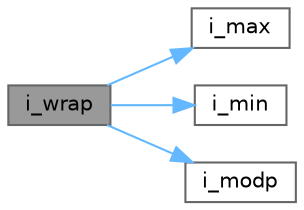 digraph "i_wrap"
{
 // LATEX_PDF_SIZE
  bgcolor="transparent";
  edge [fontname=Helvetica,fontsize=10,labelfontname=Helvetica,labelfontsize=10];
  node [fontname=Helvetica,fontsize=10,shape=box,height=0.2,width=0.4];
  rankdir="LR";
  Node1 [id="Node000001",label="i_wrap",height=0.2,width=0.4,color="gray40", fillcolor="grey60", style="filled", fontcolor="black",tooltip=" "];
  Node1 -> Node2 [id="edge1_Node000001_Node000002",color="steelblue1",style="solid",tooltip=" "];
  Node2 [id="Node000002",label="i_max",height=0.2,width=0.4,color="grey40", fillcolor="white", style="filled",URL="$geompack_8C.html#a641c05d6e569af262405ecc473967dfc",tooltip=" "];
  Node1 -> Node3 [id="edge2_Node000001_Node000003",color="steelblue1",style="solid",tooltip=" "];
  Node3 [id="Node000003",label="i_min",height=0.2,width=0.4,color="grey40", fillcolor="white", style="filled",URL="$geompack_8C.html#aac27eb2b33df9ca09c0a7ba054e33534",tooltip=" "];
  Node1 -> Node4 [id="edge3_Node000001_Node000004",color="steelblue1",style="solid",tooltip=" "];
  Node4 [id="Node000004",label="i_modp",height=0.2,width=0.4,color="grey40", fillcolor="white", style="filled",URL="$geompack_8C.html#a5719597779c0cc34b13ad451540708f9",tooltip=" "];
}
